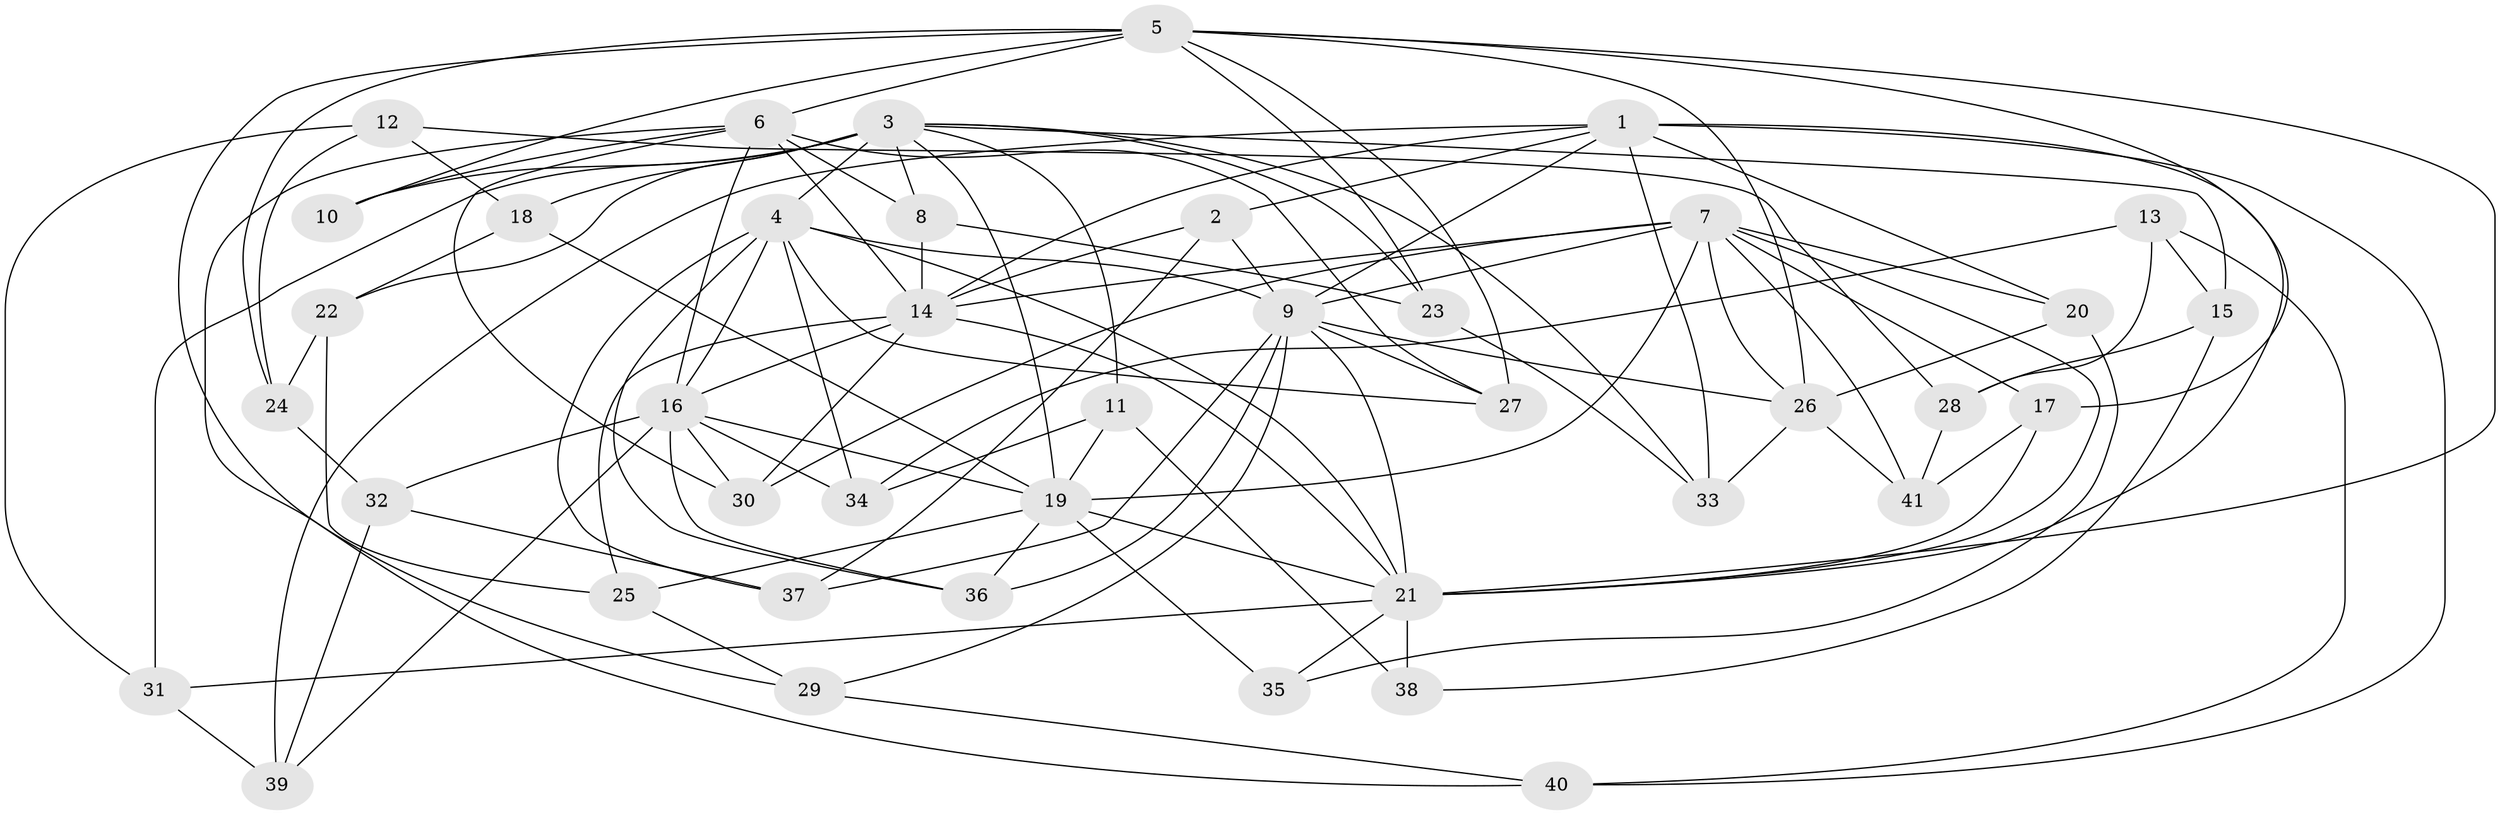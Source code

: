 // original degree distribution, {4: 1.0}
// Generated by graph-tools (version 1.1) at 2025/37/03/09/25 02:37:51]
// undirected, 41 vertices, 110 edges
graph export_dot {
graph [start="1"]
  node [color=gray90,style=filled];
  1;
  2;
  3;
  4;
  5;
  6;
  7;
  8;
  9;
  10;
  11;
  12;
  13;
  14;
  15;
  16;
  17;
  18;
  19;
  20;
  21;
  22;
  23;
  24;
  25;
  26;
  27;
  28;
  29;
  30;
  31;
  32;
  33;
  34;
  35;
  36;
  37;
  38;
  39;
  40;
  41;
  1 -- 2 [weight=1.0];
  1 -- 9 [weight=1.0];
  1 -- 14 [weight=1.0];
  1 -- 20 [weight=1.0];
  1 -- 21 [weight=1.0];
  1 -- 33 [weight=1.0];
  1 -- 39 [weight=1.0];
  1 -- 40 [weight=1.0];
  2 -- 9 [weight=1.0];
  2 -- 14 [weight=1.0];
  2 -- 37 [weight=1.0];
  3 -- 4 [weight=1.0];
  3 -- 8 [weight=1.0];
  3 -- 10 [weight=2.0];
  3 -- 11 [weight=1.0];
  3 -- 15 [weight=1.0];
  3 -- 18 [weight=1.0];
  3 -- 19 [weight=1.0];
  3 -- 22 [weight=1.0];
  3 -- 23 [weight=1.0];
  3 -- 31 [weight=1.0];
  3 -- 33 [weight=1.0];
  4 -- 9 [weight=1.0];
  4 -- 16 [weight=1.0];
  4 -- 21 [weight=1.0];
  4 -- 27 [weight=1.0];
  4 -- 34 [weight=1.0];
  4 -- 36 [weight=1.0];
  4 -- 37 [weight=1.0];
  5 -- 6 [weight=2.0];
  5 -- 10 [weight=1.0];
  5 -- 17 [weight=1.0];
  5 -- 21 [weight=1.0];
  5 -- 23 [weight=1.0];
  5 -- 24 [weight=1.0];
  5 -- 26 [weight=1.0];
  5 -- 27 [weight=1.0];
  5 -- 29 [weight=1.0];
  6 -- 8 [weight=1.0];
  6 -- 10 [weight=1.0];
  6 -- 14 [weight=1.0];
  6 -- 16 [weight=2.0];
  6 -- 27 [weight=1.0];
  6 -- 30 [weight=1.0];
  6 -- 40 [weight=1.0];
  7 -- 9 [weight=1.0];
  7 -- 14 [weight=2.0];
  7 -- 17 [weight=1.0];
  7 -- 19 [weight=1.0];
  7 -- 20 [weight=1.0];
  7 -- 21 [weight=1.0];
  7 -- 26 [weight=1.0];
  7 -- 30 [weight=1.0];
  7 -- 41 [weight=1.0];
  8 -- 14 [weight=1.0];
  8 -- 23 [weight=1.0];
  9 -- 21 [weight=1.0];
  9 -- 26 [weight=3.0];
  9 -- 27 [weight=1.0];
  9 -- 29 [weight=1.0];
  9 -- 36 [weight=1.0];
  9 -- 37 [weight=1.0];
  11 -- 19 [weight=1.0];
  11 -- 34 [weight=1.0];
  11 -- 38 [weight=1.0];
  12 -- 18 [weight=1.0];
  12 -- 24 [weight=1.0];
  12 -- 28 [weight=1.0];
  12 -- 31 [weight=1.0];
  13 -- 15 [weight=1.0];
  13 -- 28 [weight=1.0];
  13 -- 34 [weight=1.0];
  13 -- 40 [weight=1.0];
  14 -- 16 [weight=1.0];
  14 -- 21 [weight=1.0];
  14 -- 25 [weight=1.0];
  14 -- 30 [weight=1.0];
  15 -- 28 [weight=1.0];
  15 -- 38 [weight=1.0];
  16 -- 19 [weight=1.0];
  16 -- 30 [weight=1.0];
  16 -- 32 [weight=1.0];
  16 -- 34 [weight=1.0];
  16 -- 36 [weight=1.0];
  16 -- 39 [weight=1.0];
  17 -- 21 [weight=1.0];
  17 -- 41 [weight=1.0];
  18 -- 19 [weight=1.0];
  18 -- 22 [weight=1.0];
  19 -- 21 [weight=1.0];
  19 -- 25 [weight=1.0];
  19 -- 35 [weight=2.0];
  19 -- 36 [weight=1.0];
  20 -- 26 [weight=1.0];
  20 -- 35 [weight=1.0];
  21 -- 31 [weight=1.0];
  21 -- 35 [weight=1.0];
  21 -- 38 [weight=2.0];
  22 -- 24 [weight=1.0];
  22 -- 25 [weight=1.0];
  23 -- 33 [weight=1.0];
  24 -- 32 [weight=1.0];
  25 -- 29 [weight=1.0];
  26 -- 33 [weight=1.0];
  26 -- 41 [weight=1.0];
  28 -- 41 [weight=1.0];
  29 -- 40 [weight=1.0];
  31 -- 39 [weight=1.0];
  32 -- 37 [weight=1.0];
  32 -- 39 [weight=1.0];
}
